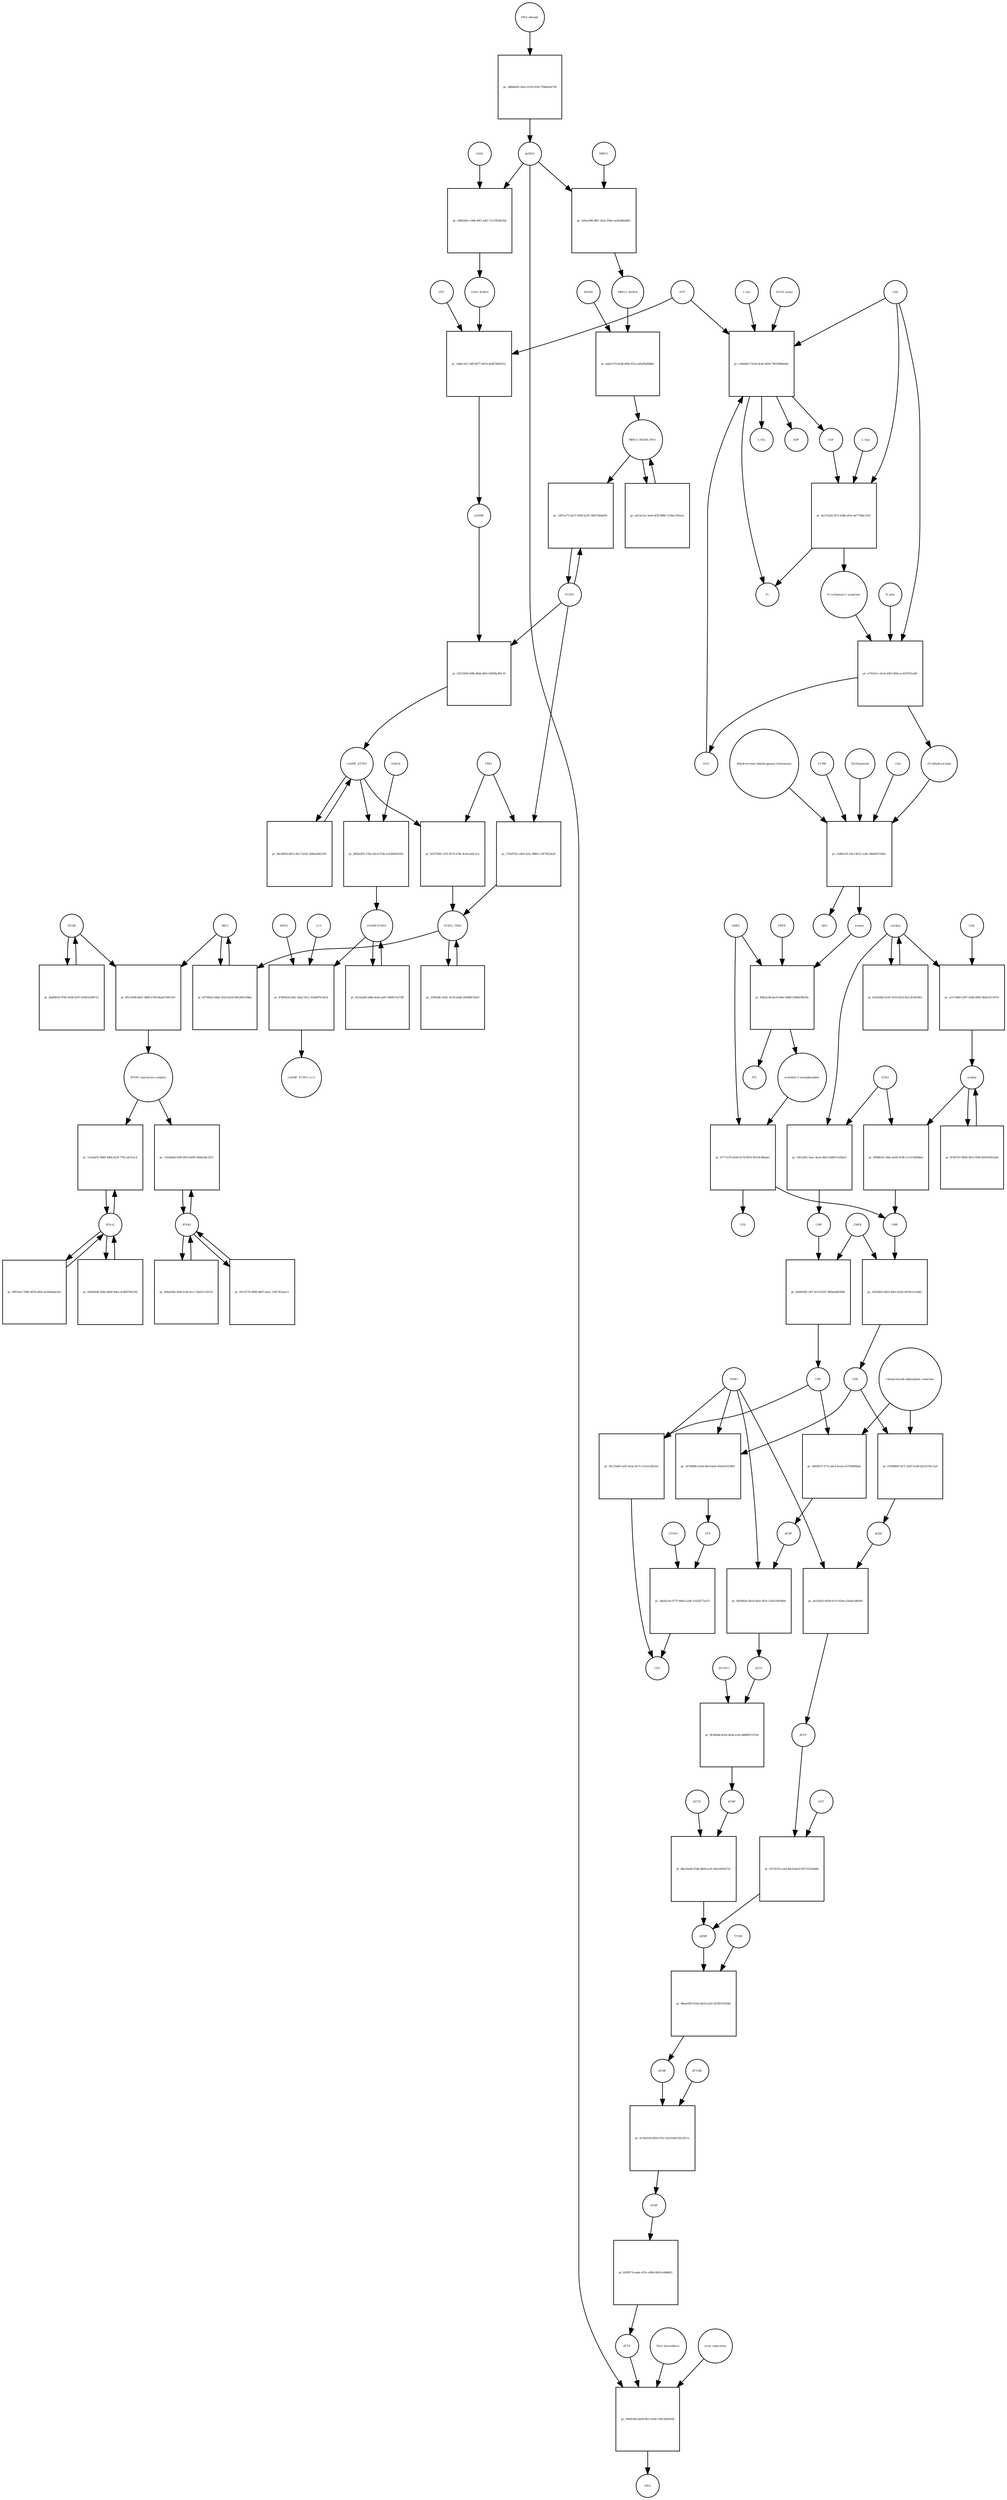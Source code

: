 strict digraph  {
"NF-kB" [annotation="urn_miriam_obo.go_GO%3A0071159", bipartite=0, cls=complex, fontsize=4, label="NF-kB", shape=circle];
"pr_8f1c659b-6b01-4869-b769-bba837d91163" [annotation="", bipartite=1, cls=process, fontsize=4, label="pr_8f1c659b-6b01-4869-b769-bba837d91163", shape=square];
"IFNB1 expression complex" [annotation="", bipartite=0, cls=complex, fontsize=4, label="IFNB1 expression complex", shape=circle];
IRF3 [annotation="urn_miriam_hgnc_6118|urn_miriam_uniprot_Q14653|urn_miriam_ensembl_ENSG00000126456|urn_miriam_refseq_NM_001571|urn_miriam_hgnc.symbol_IRF3|urn_miriam_ncbigene_3661", bipartite=0, cls="macromolecule multimer", fontsize=4, label=IRF3, shape=circle];
dCDP [annotation="urn_miriam_obo.chebi_CHEBI%3A28846", bipartite=0, cls="simple chemical", fontsize=4, label=dCDP, shape=circle];
"pr_8d5f8d3a-8b16-4ed1-9f10-15a0229438d4" [annotation="", bipartite=1, cls=process, fontsize=4, label="pr_8d5f8d3a-8b16-4ed1-9f10-15a0229438d4", shape=square];
dCTP [annotation="urn_miriam_obo.chebi_CHEBI%3A16311", bipartite=0, cls="simple chemical", fontsize=4, label=dCTP, shape=circle];
NME1 [annotation="urn_miriam_uniprot_P15531|urn_miriam_hgnc_7849", bipartite=0, cls=macromolecule, fontsize=4, label=NME1, shape=circle];
uridine [annotation="urn_miriam_obo.chebi_CHEBI%3A16704", bipartite=0, cls="simple chemical", fontsize=4, label=uridine, shape=circle];
"pr_0f9b8e54-186e-4a94-9c9b-11c5c0269de4" [annotation="", bipartite=1, cls=process, fontsize=4, label="pr_0f9b8e54-186e-4a94-9c9b-11c5c0269de4", shape=square];
UMP [annotation="urn_miriam_obo.chebi_CHEBI%3A57865", bipartite=0, cls="simple chemical", fontsize=4, label=UMP, shape=circle];
UCK2 [annotation="urn_miriam_uniprot_Q9HA47|urn_miriam_hgnc_HGNC%3A12562", bipartite=0, cls=macromolecule, fontsize=4, label=UCK2, shape=circle];
"orotidine 5'-monophosphate" [annotation="urn_miriam_obo.chebi_CHEBI%3A15842", bipartite=0, cls="simple chemical", fontsize=4, label="orotidine 5'-monophosphate", shape=circle];
"pr_d7771a70-a63d-4c78-9032-f6210c88ada5" [annotation="", bipartite=1, cls=process, fontsize=4, label="pr_d7771a70-a63d-4c78-9032-f6210c88ada5", shape=square];
UMPS [annotation="urn_miriam_ncbigene_7372|urn_miriam_refseq_NM_000373|urn_miriam_hgnc.symbol_UMPS|urn_miriam_hgnc_12563|urn_miriam_ensembl_ENSG00000114491|urn_miriam_uniprot_P11172", bipartite=0, cls="macromolecule multimer", fontsize=4, label=UMPS, shape=circle];
CO2 [annotation="urn_miriam_obo.chebi_CHEBI%3A16526", bipartite=0, cls="simple chemical", fontsize=4, label=CO2, shape=circle];
UTP [annotation="urn_miriam_obo.chebi_CHEBI%3A15713", bipartite=0, cls="simple chemical", fontsize=4, label=UTP, shape=circle];
"pr_3da42c0a-0775-4664-a1b8-1c824277a551" [annotation="", bipartite=1, cls=process, fontsize=4, label="pr_3da42c0a-0775-4664-a1b8-1c824277a551", shape=square];
CTP [annotation="urn_miriam_obo.chebi_CHEBI%3A17677", bipartite=0, cls="simple chemical", fontsize=4, label=CTP, shape=circle];
CTPS1 [annotation="urn_miriam_hgnc_HGNC%3A2519|urn_miriam_uniprot_P17812", bipartite=0, cls=macromolecule, fontsize=4, label=CTPS1, shape=circle];
UDP [annotation="urn_miriam_obo.chebi_CHEBI%3A17659", bipartite=0, cls="simple chemical", fontsize=4, label=UDP, shape=circle];
"pr_67989606-5d71-4187-b1d9-d225278cc1a9" [annotation="", bipartite=1, cls=process, fontsize=4, label="pr_67989606-5d71-4187-b1d9-d225278cc1a9", shape=square];
dUDP [annotation="urn_miriam_obo.chebi_CHEBI%3A28850", bipartite=0, cls="simple chemical", fontsize=4, label=dUDP, shape=circle];
"ribonucleoside-diphosphate reductase" [annotation="urn_miriam_brenda_1.17.4.1|urn_miriam_obo.go_GO%3A0005971", bipartite=0, cls=complex, fontsize=4, label="ribonucleoside-diphosphate reductase", shape=circle];
IFNB1 [annotation="urn_miriam_ensembl_ENSG00000171855|urn_miriam_hgnc.symbol_IFNB1|urn_miriam_hgnc_5434|urn_miriam_uniprot_P01574|urn_miriam_refseq_NM_002176|urn_miriam_ncbigene_3456", bipartite=0, cls=macromolecule, fontsize=4, label=IFNB1, shape=circle];
"pr_11636e6d-63f0-4053-b495-04ddc9bc3471" [annotation="", bipartite=1, cls=process, fontsize=4, label="pr_11636e6d-63f0-4053-b495-04ddc9bc3471", shape=square];
"pr_e0563f05-6655-49e1-b23b-40591a131b85" [annotation="", bipartite=1, cls=process, fontsize=4, label="pr_e0563f05-6655-49e1-b23b-40591a131b85", shape=square];
CMPK [annotation="urn_miriam_uniprot_P30085|urn_miriam_hgnc_HGNC%3A18170", bipartite=0, cls=macromolecule, fontsize=4, label=CMPK, shape=circle];
"cGAMP-STING" [annotation="", bipartite=0, cls=complex, fontsize=4, label="cGAMP-STING", shape=circle];
"pr_82cfea8d-5d9b-4ea6-ad47-4909c7e273ff" [annotation="", bipartite=1, cls=process, fontsize=4, label="pr_82cfea8d-5d9b-4ea6-ad47-4909c7e273ff", shape=square];
IFNA1 [annotation="urn_miriam_hgnc.symbol_IFNA1|urn_miriam_ncbigene_3439|urn_miriam_refseq_NM_024013|urn_miriam_uniprot_P01562|urn_miriam_hgnc_5417|urn_miriam_ensembl_ENSG00000197919", bipartite=0, cls=macromolecule, fontsize=4, label=IFNA1, shape=circle];
"pr_13c6ad7a-0085-4464-b23f-779c1d13cec4" [annotation="", bipartite=1, cls=process, fontsize=4, label="pr_13c6ad7a-0085-4464-b23f-779c1d13cec4", shape=square];
"pr_ff7857d7-885b-49c0-930f-9e0f18261ba6" [annotation="", bipartite=1, cls=process, fontsize=4, label="pr_ff7857d7-885b-49c0-930f-9e0f18261ba6", shape=square];
CDP [annotation="urn_miriam_obo.chebi_CHEBI%3A17239", bipartite=0, cls="simple chemical", fontsize=4, label=CDP, shape=circle];
"pr_fd0e9f72-377a-44c4-bca6-e237b69f68ad" [annotation="", bipartite=1, cls=process, fontsize=4, label="pr_fd0e9f72-377a-44c4-bca6-e237b69f68ad", shape=square];
"pr_30c31dd6-2a92-4e2e-9e71-213cecdf2543" [annotation="", bipartite=1, cls=process, fontsize=4, label="pr_30c31dd6-2a92-4e2e-9e71-213cecdf2543", shape=square];
dTDP [annotation="urn_miriam_obo.chebi_CHEBI%3A18075", bipartite=0, cls="simple chemical", fontsize=4, label=dTDP, shape=circle];
"pr_b1f0f17a-aa6e-435c-a9b0-4b02ce9b6662" [annotation="", bipartite=1, cls=process, fontsize=4, label="pr_b1f0f17a-aa6e-435c-a9b0-4b02ce9b6662", shape=square];
dTTP [annotation="urn_miriam_obo.chebi_CHEBI%3A18077", bipartite=0, cls="simple chemical", fontsize=4, label=dTTP, shape=circle];
CMP [annotation="urn_miriam_obo.chebi_CHEBI%3A17361", bipartite=0, cls="simple chemical", fontsize=4, label=CMP, shape=circle];
"pr_dd30938f-c4f7-41c9-8587-485ba6d65800" [annotation="", bipartite=1, cls=process, fontsize=4, label="pr_dd30938f-c4f7-41c9-8587-485ba6d65800", shape=square];
dUMP [annotation="urn_miriam_obo.chebi_CHEBI%3A17622", bipartite=0, cls="simple chemical", fontsize=4, label=dUMP, shape=circle];
"pr_98aae093-832d-4d33-a243-2f2581141840" [annotation="", bipartite=1, cls=process, fontsize=4, label="pr_98aae093-832d-4d33-a243-2f2581141840", shape=square];
dTMP [annotation="urn_miriam_obo.chebi_CHEBI%3A17013", bipartite=0, cls="simple chemical", fontsize=4, label=dTMP, shape=circle];
TYMS [annotation="urn_miriam_uniprot_P04818|urn_miriam_hgnc_HGNC%3A12441", bipartite=0, cls=macromolecule, fontsize=4, label=TYMS, shape=circle];
dsDNA [annotation="urn_miriam_obo.chebi_CHEBI%3A75909", bipartite=0, cls="simple chemical", fontsize=4, label=dsDNA, shape=circle];
"pr_509d2345-bd39-4b13-b54c-93f1382b7fdf" [annotation="", bipartite=1, cls=process, fontsize=4, label="pr_509d2345-bd39-4b13-b54c-93f1382b7fdf", shape=square];
DNA [annotation="", bipartite=0, cls="nucleic acid feature", fontsize=4, label=DNA, shape=circle];
"DNA biosynthesis" [annotation="urn_miriam_obo.go_GO%3A0071897", bipartite=0, cls=phenotype, fontsize=4, label="DNA biosynthesis", shape=circle];
"virus replication" [annotation="urn_miriam_obo.go_GO%3A0019079", bipartite=0, cls=phenotype, fontsize=4, label="virus replication", shape=circle];
MRE11_RAD50_DNA [annotation="", bipartite=0, cls=complex, fontsize=4, label=MRE11_RAD50_DNA, shape=circle];
"pr_a0c2e12e-3ea9-4f3f-988b-7e3bec592ee4" [annotation="", bipartite=1, cls=process, fontsize=4, label="pr_a0c2e12e-3ea9-4f3f-988b-7e3bec592ee4", shape=square];
"pr_9f34f0dd-8cb0-443d-a10e-d868f97c67eb" [annotation="", bipartite=1, cls=process, fontsize=4, label="pr_9f34f0dd-8cb0-443d-a10e-d868f97c67eb", shape=square];
dCMP [annotation="urn_miriam_obo.chebi_CHEBI%3A15918", bipartite=0, cls="simple chemical", fontsize=4, label=dCMP, shape=circle];
DCTPP1 [annotation="urn_miriam_uniprot_Q9H773|urn_miriam_hgnc_HGNC%3A28777", bipartite=0, cls=macromolecule, fontsize=4, label=DCTPP1, shape=circle];
"pr_0411f778-d968-4d07-a62c-1281783aae11" [annotation="", bipartite=1, cls=process, fontsize=4, label="pr_0411f778-d968-4d07-a62c-1281783aae11", shape=square];
"pr_428ab58a-204f-4cbf-9cc1-54af31c29155" [annotation="", bipartite=1, cls=process, fontsize=4, label="pr_428ab58a-204f-4cbf-9cc1-54af31c29155", shape=square];
ATP [annotation="urn_miriam_obo.chebi_CHEBI%3A15422", bipartite=0, cls="simple chemical", fontsize=4, label=ATP, shape=circle];
"pr_c8dec2d1-23f6-4677-8d7d-4a66790e6212" [annotation="", bipartite=1, cls=process, fontsize=4, label="pr_c8dec2d1-23f6-4677-8d7d-4a66790e6212", shape=square];
GTP [annotation="urn_miriam_obo.chebi_CHEBI%3A15996", bipartite=0, cls="simple chemical", fontsize=4, label=GTP, shape=circle];
cGAMP [annotation="urn_miriam_obo.chebi_CHEBI%3A75947", bipartite=0, cls="simple chemical", fontsize=4, label=cGAMP, shape=circle];
cGAS_dsDNA [annotation=urn_miriam_pubmed_28363908, bipartite=0, cls=complex, fontsize=4, label=cGAS_dsDNA, shape=circle];
cytidine [annotation="urn_miriam_obo.chebi_CHEBI%3A17562", bipartite=0, cls="simple chemical", fontsize=4, label=cytidine, shape=circle];
"pr_53612fd1-5eac-4a3e-8421-bd467e225b23" [annotation="", bipartite=1, cls=process, fontsize=4, label="pr_53612fd1-5eac-4a3e-8421-bd467e225b23", shape=square];
"pr_52512b50-b9fb-4fbd-a601-83658a3f9c16" [annotation="", bipartite=1, cls=process, fontsize=4, label="pr_52512b50-b9fb-4fbd-a601-83658a3f9c16", shape=square];
STING [annotation=urn_miriam_uniprot_Q86WV6, bipartite=0, cls="macromolecule multimer", fontsize=4, label=STING, shape=circle];
cGAMP_STING [annotation="urn_miriam_obo.go_GO%3A1990231", bipartite=0, cls=complex, fontsize=4, label=cGAMP_STING, shape=circle];
"L-Gln" [annotation="urn_miriam_obo.chebi_CHEBI%3A18050", bipartite=0, cls="simple chemical", fontsize=4, label="L-Gln", shape=circle];
"pr_c9debd17-91e6-4cde-965d-79018946e44c" [annotation="", bipartite=1, cls=process, fontsize=4, label="pr_c9debd17-91e6-4cde-965d-79018946e44c", shape=square];
CAP [annotation="urn_miriam_obo.chebi_CHEBI%3A17672", bipartite=0, cls="simple chemical", fontsize=4, label=CAP, shape=circle];
CAD [annotation="urn_miriam_refseq_NM_001306079|urn_miriam_hgnc_1424|urn_miriam_hgnc.symbol_CAD|urn_miriam_uniprot_P27708|urn_miriam_ncbigene_790|urn_miriam_ensembl_ENSG00000084774", bipartite=0, cls=macromolecule, fontsize=4, label=CAD, shape=circle];
HCO3_minus [annotation="urn_miriam_obo.chebi_CHEBI%3A17544", bipartite=0, cls="simple chemical", fontsize=4, label=HCO3_minus, shape=circle];
H2O [annotation="urn_miriam_obo.chebi_CHEBI%3A15377", bipartite=0, cls="simple chemical", fontsize=4, label=H2O, shape=circle];
"L-Glu" [annotation="urn_miriam_obo.chebi_CHEBI%3A16015", bipartite=0, cls="simple chemical", fontsize=4, label="L-Glu", shape=circle];
ADP [annotation="urn_miriam_obo.chebi_CHEBI%3A16761", bipartite=0, cls="simple chemical", fontsize=4, label=ADP, shape=circle];
Pi [annotation="urn_miriam_obo.chebi_CHEBI%3A18367", bipartite=0, cls="simple chemical", fontsize=4, label=Pi, shape=circle];
"pr_5474808a-b23d-48cb-bafe-83e450353891" [annotation="", bipartite=1, cls=process, fontsize=4, label="pr_5474808a-b23d-48cb-bafe-83e450353891", shape=square];
"N-carbamoyl-L-aspartate" [annotation="urn_miriam_obo.chebi_CHEBI%3A32814", bipartite=0, cls="simple chemical", fontsize=4, label="N-carbamoyl-L-aspartate", shape=circle];
"pr_e70131cc-4ce0-4462-8f4a-ac4197921a0b" [annotation="", bipartite=1, cls=process, fontsize=4, label="pr_e70131cc-4ce0-4462-8f4a-ac4197921a0b", shape=square];
"(S)-dihydroorotate" [annotation="urn_miriam_obo.chebi_CHEBI%3A30864", bipartite=0, cls="simple chemical", fontsize=4, label="(S)-dihydroorotate", shape=circle];
H_plus [annotation="urn_miriam_obo.chebi_CHEBI%3A15378", bipartite=0, cls="simple chemical", fontsize=4, label=H_plus, shape=circle];
"pr_8ad0855f-9706-4438-9c87-d7b91b398722" [annotation="", bipartite=1, cls=process, fontsize=4, label="pr_8ad0855f-9706-4438-9c87-d7b91b398722", shape=square];
"pr_b9d39e46-206e-4b60-89ea-4cd887061202" [annotation="", bipartite=1, cls=process, fontsize=4, label="pr_b9d39e46-206e-4b60-89ea-4cd887061202", shape=square];
TBK1 [annotation="urn_miriam_hgnc.symbol_TBK1|urn_miriam_ensembl_ENSG00000183735|urn_miriam_uniprot_Q9UHD2|urn_miriam_refseq_NM_013254|urn_miriam_hgnc_11584|urn_miriam_ncbigene_29110", bipartite=0, cls=macromolecule, fontsize=4, label=TBK1, shape=circle];
"pr_81875b6f-1353-4579-a78e-4c8ce3efc2ca" [annotation="", bipartite=1, cls=process, fontsize=4, label="pr_81875b6f-1353-4579-a78e-4c8ce3efc2ca", shape=square];
STING_TBK1 [annotation=urn_miriam_pubmed_30842653, bipartite=0, cls=complex, fontsize=4, label=STING_TBK1, shape=circle];
"pr_3397ec72-ba57-4580-bc95-380270e8ef01" [annotation="", bipartite=1, cls=process, fontsize=4, label="pr_3397ec72-ba57-4580-bc95-380270e8ef01", shape=square];
"pr_98f10ae7-f085-4f38-a80e-ee39e8ade26a" [annotation="", bipartite=1, cls=process, fontsize=4, label="pr_98f10ae7-f085-4f38-a80e-ee39e8ade26a", shape=square];
"pr_a086246c-c9db-49f1-adb7-7ca70564c5bf" [annotation="", bipartite=1, cls=process, fontsize=4, label="pr_a086246c-c9db-49f1-adb7-7ca70564c5bf", shape=square];
cGAS [annotation="urn_miriam_ensembl_ENSG00000164430|urn_miriam_hgnc_21367|urn_miriam_ncbigene_115004|urn_miriam_uniprot_Q8N884|urn_miriam_hgnc.symbol_CGAS|urn_miriam_refseq_NM_138441", bipartite=0, cls=macromolecule, fontsize=4, label=cGAS, shape=circle];
"pr_3196edfc-820c-4119-abd6-29594fb7afe9" [annotation="", bipartite=1, cls=process, fontsize=4, label="pr_3196edfc-820c-4119-abd6-29594fb7afe9", shape=square];
orotate [annotation="urn_miriam_obo.chebi_CHEBI%3A30839", bipartite=0, cls="simple chemical", fontsize=4, label=orotate, shape=circle];
"pr_f68a3c48-bec8-446e-968d-c0f6be9f034e" [annotation="", bipartite=1, cls=process, fontsize=4, label="pr_f68a3c48-bec8-446e-968d-c0f6be9f034e", shape=square];
PRPP [annotation="urn_miriam_obo.chebi_CHEBI%3A17111", bipartite=0, cls="simple chemical", fontsize=4, label=PRPP, shape=circle];
PPi [annotation="urn_miriam_obo.chebi_CHEBI%3A18361", bipartite=0, cls="simple chemical", fontsize=4, label=PPi, shape=circle];
"pr_b50205b3-9cd7-4319-bf32-8a1c8c0b7bb1" [annotation="", bipartite=1, cls=process, fontsize=4, label="pr_b50205b3-9cd7-4319-bf32-8a1c8c0b7bb1", shape=square];
"pr_bf744d2e-646e-4324-ba59-89e269cef9ba" [annotation="", bipartite=1, cls=process, fontsize=4, label="pr_bf744d2e-646e-4324-ba59-89e269cef9ba", shape=square];
"pr_84c9df56-b812-44c7-b2d2-2b9ea8362195" [annotation="", bipartite=1, cls=process, fontsize=4, label="pr_84c9df56-b812-44c7-b2d2-2b9ea8362195", shape=square];
RAD50 [annotation="urn_miriam_ncbigene_10111|urn_miriam_refseq_NM_005732|urn_miriam_uniprot_Q92878|urn_miriam_hgnc.symbol_RAD50|urn_miriam_ensembl_ENSG00000113522|urn_miriam_hgnc_9816", bipartite=0, cls="macromolecule multimer", fontsize=4, label=RAD50, shape=circle];
"pr_adafc379-dcdb-4f84-97ae-ad3af9e8dbd1" [annotation="", bipartite=1, cls=process, fontsize=4, label="pr_adafc379-dcdb-4f84-97ae-ad3af9e8dbd1", shape=square];
MRE11_dsDNA [annotation="urn_miriam_obo.go_GO%3A0003690", bipartite=0, cls=complex, fontsize=4, label=MRE11_dsDNA, shape=circle];
"pr_c5d6e1d5-19c3-4012-a2dc-0b0461f7d42c" [annotation="", bipartite=1, cls=process, fontsize=4, label="pr_c5d6e1d5-19c3-4012-a2dc-0b0461f7d42c", shape=square];
"dihydroorotate dehydrogenase holoenzyme" [annotation="urn_miriam_ncbigene_1723|urn_miriam_hgnc_HGNC%3A2867|urn_miriam_hgnc.symbol_DHODH", bipartite=0, cls="simple chemical", fontsize=4, label="dihydroorotate dehydrogenase holoenzyme", shape=circle];
P1788 [annotation=urn_miriam_pubmed_31740051, bipartite=0, cls="simple chemical", fontsize=4, label=P1788, shape=circle];
Teriflunomide [annotation=urn_miriam_drugbank_DB08880, bipartite=0, cls="simple chemical", fontsize=4, label=Teriflunomide, shape=circle];
CoQ [annotation="urn_miriam_obo.chebi_CHEBI%3A16389", bipartite=0, cls="simple chemical", fontsize=4, label=CoQ, shape=circle];
QH2 [annotation="urn_miriam_obo.chebi_CHEBI%3A17976", bipartite=0, cls="simple chemical", fontsize=4, label=QH2, shape=circle];
"pr_a63392e3-8269-4110-929e-a5edecf48500" [annotation="", bipartite=1, cls=process, fontsize=4, label="pr_a63392e3-8269-4110-929e-a5edecf48500", shape=square];
dUTP [annotation="urn_miriam_obo.chebi_CHEBI%3A17625", bipartite=0, cls="simple chemical", fontsize=4, label=dUTP, shape=circle];
"pr_a1573400-2297-436d-9992-0b6e1611875c" [annotation="", bipartite=1, cls=process, fontsize=4, label="pr_a1573400-2297-436d-9992-0b6e1611875c", shape=square];
CDA [annotation="urn_miriam_uniprot_P32320|urn_miriam_ncbigene_978|urn_miriam_refseq_NM_001785|urn_miriam_ensembl_ENSG00000158825|urn_miriam_hgnc.symbol_CDA|urn_miriam_hgnc_1712", bipartite=0, cls=macromolecule, fontsize=4, label=CDA, shape=circle];
"pr_f1f74579-ca2d-40c9-bd10-00715216b08b" [annotation="", bipartite=1, cls=process, fontsize=4, label="pr_f1f74579-ca2d-40c9-bd10-00715216b08b", shape=square];
DUT [annotation="urn_miriam_hgnc_HGNC%3A3078|urn_miriam_uniprot_P33316", bipartite=0, cls=macromolecule, fontsize=4, label=DUT, shape=circle];
"pr_87df3b24-626c-4da2-921c-62b9d7b73b32" [annotation="", bipartite=1, cls=process, fontsize=4, label="pr_87df3b24-626c-4da2-921c-62b9d7b73b32", shape=square];
LC3 [annotation="", bipartite=0, cls=macromolecule, fontsize=4, label=LC3, shape=circle];
cGAMP_STING_LC3 [annotation="", bipartite=0, cls=complex, fontsize=4, label=cGAMP_STING_LC3, shape=circle];
WIPI2 [annotation="urn_miriam_refseq_NM_015610|urn_miriam_hgnc_32225|urn_miriam_hgnc.symbol_WIPI2|urn_miriam_ensembl_ENSG00000157954|urn_miriam_ncbigene_26100|urn_miriam_uniprot_Q9Y4P8", bipartite=0, cls=macromolecule, fontsize=4, label=WIPI2, shape=circle];
"pr_9a372ab9-3f72-438b-a01e-de773b6c1451" [annotation="", bipartite=1, cls=process, fontsize=4, label="pr_9a372ab9-3f72-438b-a01e-de773b6c1451", shape=square];
"L-Asp" [annotation="urn_miriam_obo.chebi_CHEBI%3A29991", bipartite=0, cls="simple chemical", fontsize=4, label="L-Asp", shape=circle];
"pr_3a9aa096-d8f7-4a2a-93be-aa2fad8a0d61" [annotation="", bipartite=1, cls=process, fontsize=4, label="pr_3a9aa096-d8f7-4a2a-93be-aa2fad8a0d61", shape=square];
MRE11 [annotation="urn_miriam_hgnc.symbol_MRE11|urn_miriam_ncbigene_4361|urn_miriam_uniprot_P49959|urn_miriam_ensembl_ENSG00000020922|urn_miriam_refseq_NM_005591|urn_miriam_hgnc_7230", bipartite=0, cls="macromolecule multimer", fontsize=4, label=MRE11, shape=circle];
"pr_6c3d1b1d-0929-47ec-b2c8-b8e532a3011c" [annotation="", bipartite=1, cls=process, fontsize=4, label="pr_6c3d1b1d-0929-47ec-b2c8-b8e532a3011c", shape=square];
dTYMK [annotation="urn_miriam_uniprot_P23919|urn_miriam_hgnc_HGNC%3A3061", bipartite=0, cls=macromolecule, fontsize=4, label=dTYMK, shape=circle];
"pr_4956ad76-27be-42cd-97de-e3a2bb5d185a" [annotation="", bipartite=1, cls=process, fontsize=4, label="pr_4956ad76-27be-42cd-97de-e3a2bb5d185a", shape=square];
SAR1A [annotation="urn_miriam_uniprot_Q9NR31|urn_miriam_ensembl_ENSG00000079332|urn_miriam_hgnc_10534|urn_miriam_hgnc.symbol_SAR1A|urn_miriam_refseq_NM_001142648|urn_miriam_ncbigene_56681", bipartite=0, cls=macromolecule, fontsize=4, label=SAR1A, shape=circle];
"pr_570a9702-cde4-422c-9b85-c23f7d554a2f" [annotation="", bipartite=1, cls=process, fontsize=4, label="pr_570a9702-cde4-422c-9b85-c23f7d554a2f", shape=square];
"pr_2d66de45-26a5-4126-9228-7f96afaf4738" [annotation="", bipartite=1, cls=process, fontsize=4, label="pr_2d66de45-26a5-4126-9228-7f96afaf4738", shape=square];
"DNA damage" [annotation="", bipartite=0, cls=phenotype, fontsize=4, label="DNA damage", shape=circle];
"pr_86e16e40-d7db-4809-ac81-901e493b372f" [annotation="", bipartite=1, cls=process, fontsize=4, label="pr_86e16e40-d7db-4809-ac81-901e493b372f", shape=square];
DCTD [annotation="urn_miriam_uniprot_P32321|urn_miriam_hgnc_HGNC%3A2710", bipartite=0, cls=macromolecule, fontsize=4, label=DCTD, shape=circle];
"NF-kB" -> "pr_8f1c659b-6b01-4869-b769-bba837d91163"  [annotation="", interaction_type=consumption];
"NF-kB" -> "pr_8ad0855f-9706-4438-9c87-d7b91b398722"  [annotation="", interaction_type=consumption];
"pr_8f1c659b-6b01-4869-b769-bba837d91163" -> "IFNB1 expression complex"  [annotation="", interaction_type=production];
"IFNB1 expression complex" -> "pr_11636e6d-63f0-4053-b495-04ddc9bc3471"  [annotation=urn_miriam_pubmed_20610653, interaction_type=stimulation];
"IFNB1 expression complex" -> "pr_13c6ad7a-0085-4464-b23f-779c1d13cec4"  [annotation=urn_miriam_pubmed_16979567, interaction_type=stimulation];
IRF3 -> "pr_8f1c659b-6b01-4869-b769-bba837d91163"  [annotation="", interaction_type=consumption];
IRF3 -> "pr_bf744d2e-646e-4324-ba59-89e269cef9ba"  [annotation="", interaction_type=consumption];
dCDP -> "pr_8d5f8d3a-8b16-4ed1-9f10-15a0229438d4"  [annotation="", interaction_type=consumption];
"pr_8d5f8d3a-8b16-4ed1-9f10-15a0229438d4" -> dCTP  [annotation="", interaction_type=production];
dCTP -> "pr_9f34f0dd-8cb0-443d-a10e-d868f97c67eb"  [annotation="", interaction_type=consumption];
NME1 -> "pr_8d5f8d3a-8b16-4ed1-9f10-15a0229438d4"  [annotation=urn_miriam_pubmed_17827303, interaction_type=catalysis];
NME1 -> "pr_30c31dd6-2a92-4e2e-9e71-213cecdf2543"  [annotation=urn_miriam_pubmed_28458037, interaction_type=catalysis];
NME1 -> "pr_5474808a-b23d-48cb-bafe-83e450353891"  [annotation=urn_miriam_pubmed_28458037, interaction_type=catalysis];
NME1 -> "pr_a63392e3-8269-4110-929e-a5edecf48500"  [annotation=urn_miriam_pubmed_17827303, interaction_type=catalysis];
uridine -> "pr_0f9b8e54-186e-4a94-9c9b-11c5c0269de4"  [annotation="", interaction_type=consumption];
uridine -> "pr_ff7857d7-885b-49c0-930f-9e0f18261ba6"  [annotation="", interaction_type=consumption];
"pr_0f9b8e54-186e-4a94-9c9b-11c5c0269de4" -> UMP  [annotation="", interaction_type=production];
UMP -> "pr_e0563f05-6655-49e1-b23b-40591a131b85"  [annotation="", interaction_type=consumption];
UCK2 -> "pr_0f9b8e54-186e-4a94-9c9b-11c5c0269de4"  [annotation=urn_miriam_pubmed_15130468, interaction_type=catalysis];
UCK2 -> "pr_53612fd1-5eac-4a3e-8421-bd467e225b23"  [annotation=urn_miriam_pubmed_15130468, interaction_type=catalysis];
"orotidine 5'-monophosphate" -> "pr_d7771a70-a63d-4c78-9032-f6210c88ada5"  [annotation="", interaction_type=consumption];
"pr_d7771a70-a63d-4c78-9032-f6210c88ada5" -> UMP  [annotation="", interaction_type=production];
"pr_d7771a70-a63d-4c78-9032-f6210c88ada5" -> CO2  [annotation="", interaction_type=production];
UMPS -> "pr_d7771a70-a63d-4c78-9032-f6210c88ada5"  [annotation=urn_miriam_reactome_REACT_1698, interaction_type=catalysis];
UMPS -> "pr_f68a3c48-bec8-446e-968d-c0f6be9f034e"  [annotation=urn_miriam_reactome_REACT_1698, interaction_type=catalysis];
UTP -> "pr_3da42c0a-0775-4664-a1b8-1c824277a551"  [annotation="", interaction_type=consumption];
"pr_3da42c0a-0775-4664-a1b8-1c824277a551" -> CTP  [annotation="", interaction_type=production];
CTPS1 -> "pr_3da42c0a-0775-4664-a1b8-1c824277a551"  [annotation=urn_miriam_pubmed_5411547, interaction_type=catalysis];
UDP -> "pr_67989606-5d71-4187-b1d9-d225278cc1a9"  [annotation="", interaction_type=consumption];
UDP -> "pr_5474808a-b23d-48cb-bafe-83e450353891"  [annotation="", interaction_type=consumption];
"pr_67989606-5d71-4187-b1d9-d225278cc1a9" -> dUDP  [annotation="", interaction_type=production];
dUDP -> "pr_a63392e3-8269-4110-929e-a5edecf48500"  [annotation="", interaction_type=consumption];
"ribonucleoside-diphosphate reductase" -> "pr_67989606-5d71-4187-b1d9-d225278cc1a9"  [annotation=urn_miriam_pubmed_24809024, interaction_type=catalysis];
"ribonucleoside-diphosphate reductase" -> "pr_fd0e9f72-377a-44c4-bca6-e237b69f68ad"  [annotation=urn_miriam_pubmed_24809024, interaction_type=catalysis];
IFNB1 -> "pr_11636e6d-63f0-4053-b495-04ddc9bc3471"  [annotation="", interaction_type=consumption];
IFNB1 -> "pr_0411f778-d968-4d07-a62c-1281783aae11"  [annotation="", interaction_type=consumption];
IFNB1 -> "pr_428ab58a-204f-4cbf-9cc1-54af31c29155"  [annotation="", interaction_type=consumption];
"pr_11636e6d-63f0-4053-b495-04ddc9bc3471" -> IFNB1  [annotation="", interaction_type=production];
"pr_e0563f05-6655-49e1-b23b-40591a131b85" -> UDP  [annotation="", interaction_type=production];
CMPK -> "pr_e0563f05-6655-49e1-b23b-40591a131b85"  [annotation=urn_miriam_pubmed_10462544, interaction_type=catalysis];
CMPK -> "pr_dd30938f-c4f7-41c9-8587-485ba6d65800"  [annotation=urn_miriam_pubmed_10462544, interaction_type=catalysis];
"cGAMP-STING" -> "pr_82cfea8d-5d9b-4ea6-ad47-4909c7e273ff"  [annotation="", interaction_type=consumption];
"cGAMP-STING" -> "pr_87df3b24-626c-4da2-921c-62b9d7b73b32"  [annotation="", interaction_type=consumption];
"pr_82cfea8d-5d9b-4ea6-ad47-4909c7e273ff" -> "cGAMP-STING"  [annotation="", interaction_type=production];
IFNA1 -> "pr_13c6ad7a-0085-4464-b23f-779c1d13cec4"  [annotation="", interaction_type=consumption];
IFNA1 -> "pr_b9d39e46-206e-4b60-89ea-4cd887061202"  [annotation="", interaction_type=consumption];
IFNA1 -> "pr_98f10ae7-f085-4f38-a80e-ee39e8ade26a"  [annotation="", interaction_type=consumption];
"pr_13c6ad7a-0085-4464-b23f-779c1d13cec4" -> IFNA1  [annotation="", interaction_type=production];
"pr_ff7857d7-885b-49c0-930f-9e0f18261ba6" -> uridine  [annotation="", interaction_type=production];
CDP -> "pr_fd0e9f72-377a-44c4-bca6-e237b69f68ad"  [annotation="", interaction_type=consumption];
CDP -> "pr_30c31dd6-2a92-4e2e-9e71-213cecdf2543"  [annotation="", interaction_type=consumption];
"pr_fd0e9f72-377a-44c4-bca6-e237b69f68ad" -> dCDP  [annotation="", interaction_type=production];
"pr_30c31dd6-2a92-4e2e-9e71-213cecdf2543" -> CTP  [annotation="", interaction_type=production];
dTDP -> "pr_b1f0f17a-aa6e-435c-a9b0-4b02ce9b6662"  [annotation="", interaction_type=consumption];
"pr_b1f0f17a-aa6e-435c-a9b0-4b02ce9b6662" -> dTTP  [annotation="", interaction_type=production];
dTTP -> "pr_509d2345-bd39-4b13-b54c-93f1382b7fdf"  [annotation="", interaction_type=consumption];
CMP -> "pr_dd30938f-c4f7-41c9-8587-485ba6d65800"  [annotation="", interaction_type=consumption];
"pr_dd30938f-c4f7-41c9-8587-485ba6d65800" -> CDP  [annotation="", interaction_type=production];
dUMP -> "pr_98aae093-832d-4d33-a243-2f2581141840"  [annotation="", interaction_type=consumption];
"pr_98aae093-832d-4d33-a243-2f2581141840" -> dTMP  [annotation="", interaction_type=production];
dTMP -> "pr_6c3d1b1d-0929-47ec-b2c8-b8e532a3011c"  [annotation="", interaction_type=consumption];
TYMS -> "pr_98aae093-832d-4d33-a243-2f2581141840"  [annotation=urn_miriam_pubmed_3099389, interaction_type=catalysis];
dsDNA -> "pr_509d2345-bd39-4b13-b54c-93f1382b7fdf"  [annotation="", interaction_type=consumption];
dsDNA -> "pr_a086246c-c9db-49f1-adb7-7ca70564c5bf"  [annotation="", interaction_type=consumption];
dsDNA -> "pr_3a9aa096-d8f7-4a2a-93be-aa2fad8a0d61"  [annotation="", interaction_type=consumption];
"pr_509d2345-bd39-4b13-b54c-93f1382b7fdf" -> DNA  [annotation="", interaction_type=production];
"DNA biosynthesis" -> "pr_509d2345-bd39-4b13-b54c-93f1382b7fdf"  [annotation="", interaction_type=catalysis];
"virus replication" -> "pr_509d2345-bd39-4b13-b54c-93f1382b7fdf"  [annotation="", interaction_type=inhibition];
MRE11_RAD50_DNA -> "pr_a0c2e12e-3ea9-4f3f-988b-7e3bec592ee4"  [annotation="", interaction_type=consumption];
MRE11_RAD50_DNA -> "pr_3397ec72-ba57-4580-bc95-380270e8ef01"  [annotation=urn_miriam_pubmed_23388631, interaction_type=catalysis];
"pr_a0c2e12e-3ea9-4f3f-988b-7e3bec592ee4" -> MRE11_RAD50_DNA  [annotation="", interaction_type=production];
"pr_9f34f0dd-8cb0-443d-a10e-d868f97c67eb" -> dCMP  [annotation="", interaction_type=production];
dCMP -> "pr_86e16e40-d7db-4809-ac81-901e493b372f"  [annotation="", interaction_type=consumption];
DCTPP1 -> "pr_9f34f0dd-8cb0-443d-a10e-d868f97c67eb"  [annotation=urn_miriam_pubmed_13788541, interaction_type=catalysis];
"pr_0411f778-d968-4d07-a62c-1281783aae11" -> IFNB1  [annotation="", interaction_type=production];
"pr_428ab58a-204f-4cbf-9cc1-54af31c29155" -> IFNB1  [annotation="", interaction_type=production];
ATP -> "pr_c8dec2d1-23f6-4677-8d7d-4a66790e6212"  [annotation="", interaction_type=consumption];
ATP -> "pr_c9debd17-91e6-4cde-965d-79018946e44c"  [annotation="", interaction_type=consumption];
"pr_c8dec2d1-23f6-4677-8d7d-4a66790e6212" -> cGAMP  [annotation="", interaction_type=production];
GTP -> "pr_c8dec2d1-23f6-4677-8d7d-4a66790e6212"  [annotation="", interaction_type=consumption];
cGAMP -> "pr_52512b50-b9fb-4fbd-a601-83658a3f9c16"  [annotation="", interaction_type=consumption];
cGAS_dsDNA -> "pr_c8dec2d1-23f6-4677-8d7d-4a66790e6212"  [annotation=urn_miriam_pubmed_29622565, interaction_type=catalysis];
cytidine -> "pr_53612fd1-5eac-4a3e-8421-bd467e225b23"  [annotation="", interaction_type=consumption];
cytidine -> "pr_b50205b3-9cd7-4319-bf32-8a1c8c0b7bb1"  [annotation="", interaction_type=consumption];
cytidine -> "pr_a1573400-2297-436d-9992-0b6e1611875c"  [annotation="", interaction_type=consumption];
"pr_53612fd1-5eac-4a3e-8421-bd467e225b23" -> CMP  [annotation="", interaction_type=production];
"pr_52512b50-b9fb-4fbd-a601-83658a3f9c16" -> cGAMP_STING  [annotation="", interaction_type=production];
STING -> "pr_52512b50-b9fb-4fbd-a601-83658a3f9c16"  [annotation="", interaction_type=consumption];
STING -> "pr_3397ec72-ba57-4580-bc95-380270e8ef01"  [annotation="", interaction_type=consumption];
STING -> "pr_570a9702-cde4-422c-9b85-c23f7d554a2f"  [annotation="", interaction_type=consumption];
cGAMP_STING -> "pr_81875b6f-1353-4579-a78e-4c8ce3efc2ca"  [annotation="", interaction_type=consumption];
cGAMP_STING -> "pr_84c9df56-b812-44c7-b2d2-2b9ea8362195"  [annotation="", interaction_type=consumption];
cGAMP_STING -> "pr_4956ad76-27be-42cd-97de-e3a2bb5d185a"  [annotation="", interaction_type=consumption];
"L-Gln" -> "pr_c9debd17-91e6-4cde-965d-79018946e44c"  [annotation="", interaction_type=consumption];
"pr_c9debd17-91e6-4cde-965d-79018946e44c" -> CAP  [annotation="", interaction_type=production];
"pr_c9debd17-91e6-4cde-965d-79018946e44c" -> "L-Glu"  [annotation="", interaction_type=production];
"pr_c9debd17-91e6-4cde-965d-79018946e44c" -> ADP  [annotation="", interaction_type=production];
"pr_c9debd17-91e6-4cde-965d-79018946e44c" -> Pi  [annotation="", interaction_type=production];
CAP -> "pr_9a372ab9-3f72-438b-a01e-de773b6c1451"  [annotation="", interaction_type=consumption];
CAD -> "pr_c9debd17-91e6-4cde-965d-79018946e44c"  [annotation=urn_miriam_reactome_REACT_73577, interaction_type=catalysis];
CAD -> "pr_e70131cc-4ce0-4462-8f4a-ac4197921a0b"  [annotation=urn_miriam_reactome_REACT_1698, interaction_type=catalysis];
CAD -> "pr_9a372ab9-3f72-438b-a01e-de773b6c1451"  [annotation=urn_miriam_reactome_REACT_1698, interaction_type=catalysis];
HCO3_minus -> "pr_c9debd17-91e6-4cde-965d-79018946e44c"  [annotation="", interaction_type=consumption];
H2O -> "pr_c9debd17-91e6-4cde-965d-79018946e44c"  [annotation="", interaction_type=consumption];
"pr_5474808a-b23d-48cb-bafe-83e450353891" -> UTP  [annotation="", interaction_type=production];
"N-carbamoyl-L-aspartate" -> "pr_e70131cc-4ce0-4462-8f4a-ac4197921a0b"  [annotation="", interaction_type=consumption];
"pr_e70131cc-4ce0-4462-8f4a-ac4197921a0b" -> "(S)-dihydroorotate"  [annotation="", interaction_type=production];
"pr_e70131cc-4ce0-4462-8f4a-ac4197921a0b" -> H2O  [annotation="", interaction_type=production];
"(S)-dihydroorotate" -> "pr_c5d6e1d5-19c3-4012-a2dc-0b0461f7d42c"  [annotation="", interaction_type=consumption];
H_plus -> "pr_e70131cc-4ce0-4462-8f4a-ac4197921a0b"  [annotation="", interaction_type=consumption];
"pr_8ad0855f-9706-4438-9c87-d7b91b398722" -> "NF-kB"  [annotation="", interaction_type=production];
"pr_b9d39e46-206e-4b60-89ea-4cd887061202" -> IFNA1  [annotation="", interaction_type=production];
TBK1 -> "pr_81875b6f-1353-4579-a78e-4c8ce3efc2ca"  [annotation="", interaction_type=consumption];
TBK1 -> "pr_570a9702-cde4-422c-9b85-c23f7d554a2f"  [annotation="", interaction_type=consumption];
"pr_81875b6f-1353-4579-a78e-4c8ce3efc2ca" -> STING_TBK1  [annotation="", interaction_type=production];
STING_TBK1 -> "pr_3196edfc-820c-4119-abd6-29594fb7afe9"  [annotation="", interaction_type=consumption];
STING_TBK1 -> "pr_bf744d2e-646e-4324-ba59-89e269cef9ba"  [annotation="urn_miriam_pubmed_22394562|urn_miriam_pubmed_25636800", interaction_type=catalysis];
"pr_3397ec72-ba57-4580-bc95-380270e8ef01" -> STING  [annotation="", interaction_type=production];
"pr_98f10ae7-f085-4f38-a80e-ee39e8ade26a" -> IFNA1  [annotation="", interaction_type=production];
"pr_a086246c-c9db-49f1-adb7-7ca70564c5bf" -> cGAS_dsDNA  [annotation="", interaction_type=production];
cGAS -> "pr_a086246c-c9db-49f1-adb7-7ca70564c5bf"  [annotation="", interaction_type=consumption];
"pr_3196edfc-820c-4119-abd6-29594fb7afe9" -> STING_TBK1  [annotation="", interaction_type=production];
orotate -> "pr_f68a3c48-bec8-446e-968d-c0f6be9f034e"  [annotation="", interaction_type=consumption];
"pr_f68a3c48-bec8-446e-968d-c0f6be9f034e" -> "orotidine 5'-monophosphate"  [annotation="", interaction_type=production];
"pr_f68a3c48-bec8-446e-968d-c0f6be9f034e" -> PPi  [annotation="", interaction_type=production];
PRPP -> "pr_f68a3c48-bec8-446e-968d-c0f6be9f034e"  [annotation="", interaction_type=consumption];
"pr_b50205b3-9cd7-4319-bf32-8a1c8c0b7bb1" -> cytidine  [annotation="", interaction_type=production];
"pr_bf744d2e-646e-4324-ba59-89e269cef9ba" -> IRF3  [annotation="", interaction_type=production];
"pr_84c9df56-b812-44c7-b2d2-2b9ea8362195" -> cGAMP_STING  [annotation="", interaction_type=production];
RAD50 -> "pr_adafc379-dcdb-4f84-97ae-ad3af9e8dbd1"  [annotation="", interaction_type=consumption];
"pr_adafc379-dcdb-4f84-97ae-ad3af9e8dbd1" -> MRE11_RAD50_DNA  [annotation="", interaction_type=production];
MRE11_dsDNA -> "pr_adafc379-dcdb-4f84-97ae-ad3af9e8dbd1"  [annotation="", interaction_type=consumption];
"pr_c5d6e1d5-19c3-4012-a2dc-0b0461f7d42c" -> orotate  [annotation="", interaction_type=production];
"pr_c5d6e1d5-19c3-4012-a2dc-0b0461f7d42c" -> QH2  [annotation="", interaction_type=production];
"dihydroorotate dehydrogenase holoenzyme" -> "pr_c5d6e1d5-19c3-4012-a2dc-0b0461f7d42c"  [annotation="urn_miriam_reactome_REACT_1698|urn_miriam_doi_10.1101%2F2020.03.11.983056", interaction_type=catalysis];
P1788 -> "pr_c5d6e1d5-19c3-4012-a2dc-0b0461f7d42c"  [annotation="urn_miriam_reactome_REACT_1698|urn_miriam_doi_10.1101%2F2020.03.11.983056", interaction_type=inhibition];
Teriflunomide -> "pr_c5d6e1d5-19c3-4012-a2dc-0b0461f7d42c"  [annotation="urn_miriam_reactome_REACT_1698|urn_miriam_doi_10.1101%2F2020.03.11.983056", interaction_type=inhibition];
CoQ -> "pr_c5d6e1d5-19c3-4012-a2dc-0b0461f7d42c"  [annotation="", interaction_type=consumption];
"pr_a63392e3-8269-4110-929e-a5edecf48500" -> dUTP  [annotation="", interaction_type=production];
dUTP -> "pr_f1f74579-ca2d-40c9-bd10-00715216b08b"  [annotation="", interaction_type=consumption];
"pr_a1573400-2297-436d-9992-0b6e1611875c" -> uridine  [annotation="", interaction_type=production];
CDA -> "pr_a1573400-2297-436d-9992-0b6e1611875c"  [annotation="urn_miriam_pubmed_7923172|urn_miriam_pubmed_15689149", interaction_type=catalysis];
"pr_f1f74579-ca2d-40c9-bd10-00715216b08b" -> dUMP  [annotation="", interaction_type=production];
DUT -> "pr_f1f74579-ca2d-40c9-bd10-00715216b08b"  [annotation=urn_miriam_pubmed_18837522, interaction_type=catalysis];
"pr_87df3b24-626c-4da2-921c-62b9d7b73b32" -> cGAMP_STING_LC3  [annotation="", interaction_type=production];
LC3 -> "pr_87df3b24-626c-4da2-921c-62b9d7b73b32"  [annotation="", interaction_type=consumption];
WIPI2 -> "pr_87df3b24-626c-4da2-921c-62b9d7b73b32"  [annotation=urn_miriam_pubmed_30842662, interaction_type=catalysis];
"pr_9a372ab9-3f72-438b-a01e-de773b6c1451" -> "N-carbamoyl-L-aspartate"  [annotation="", interaction_type=production];
"pr_9a372ab9-3f72-438b-a01e-de773b6c1451" -> Pi  [annotation="", interaction_type=production];
"L-Asp" -> "pr_9a372ab9-3f72-438b-a01e-de773b6c1451"  [annotation="", interaction_type=consumption];
"pr_3a9aa096-d8f7-4a2a-93be-aa2fad8a0d61" -> MRE11_dsDNA  [annotation="", interaction_type=production];
MRE11 -> "pr_3a9aa096-d8f7-4a2a-93be-aa2fad8a0d61"  [annotation="", interaction_type=consumption];
"pr_6c3d1b1d-0929-47ec-b2c8-b8e532a3011c" -> dTDP  [annotation="", interaction_type=production];
dTYMK -> "pr_6c3d1b1d-0929-47ec-b2c8-b8e532a3011c"  [annotation=urn_miriam_pubmed_8024690, interaction_type=catalysis];
"pr_4956ad76-27be-42cd-97de-e3a2bb5d185a" -> "cGAMP-STING"  [annotation="", interaction_type=production];
SAR1A -> "pr_4956ad76-27be-42cd-97de-e3a2bb5d185a"  [annotation="urn_miriam_doi_10.1038%2Fs41586-019-1006-9", interaction_type=catalysis];
"pr_570a9702-cde4-422c-9b85-c23f7d554a2f" -> STING_TBK1  [annotation="", interaction_type=production];
"pr_2d66de45-26a5-4126-9228-7f96afaf4738" -> dsDNA  [annotation="", interaction_type=production];
"DNA damage" -> "pr_2d66de45-26a5-4126-9228-7f96afaf4738"  [annotation="urn_miriam_doi_10.1016%2Fj.ejmech.2019.111855", interaction_type=stimulation];
"pr_86e16e40-d7db-4809-ac81-901e493b372f" -> dUMP  [annotation="", interaction_type=production];
DCTD -> "pr_86e16e40-d7db-4809-ac81-901e493b372f"  [annotation="urn_miriam_doi_10.1074%2Fjbc.M114.617720", interaction_type=catalysis];
}
